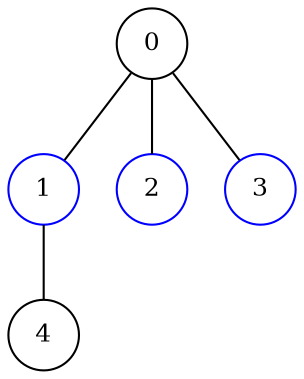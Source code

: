 strict graph G {
size="8.5,11;"
ratio = "expand;"
fixedsize="true;"
overlap="scale;"
node[shape=circle,width=.12,hight=.12,fontsize=12]
edge[fontsize=12]

0 [color=black];
1 [color=blue];
2 [color=blue];
3 [color=blue];
4 [color=black];

0 -- 1;
0 -- 2;
0 -- 3;
0 -- 1 -- 4;
1 -- 0 -- 2;
1 -- 0 -- 3;
1 -- 4;
2 -- 0 -- 3;
2 -- 0 -- 1 -- 4;
3 -- 0 -- 1 -- 4;

}
